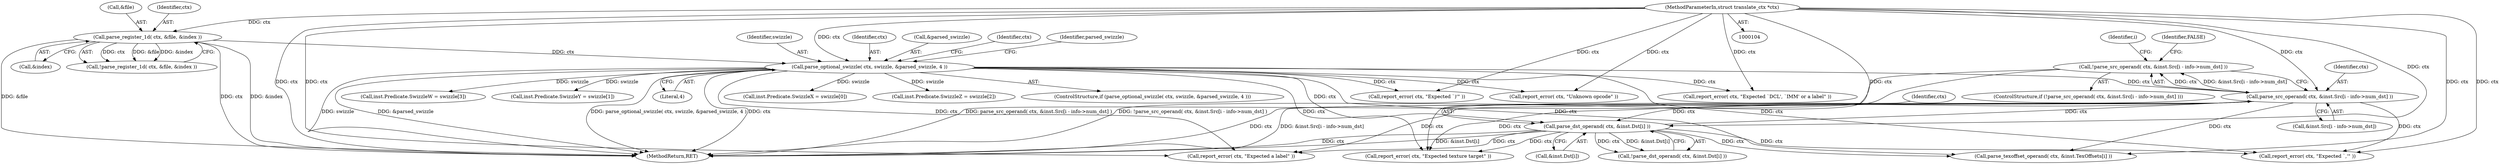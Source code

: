 digraph "0_virglrenderer_28894a30a17a84529be102b21118e55d6c9f23fa@API" {
"1000466" [label="(Call,!parse_src_operand( ctx, &inst.Src[i - info->num_dst] ))"];
"1000467" [label="(Call,parse_src_operand( ctx, &inst.Src[i - info->num_dst] ))"];
"1000443" [label="(Call,parse_dst_operand( ctx, &inst.Dst[i] ))"];
"1000178" [label="(Call,parse_optional_swizzle( ctx, swizzle, &parsed_swizzle, 4 ))"];
"1000169" [label="(Call,parse_register_1d( ctx, &file, &index ))"];
"1000105" [label="(MethodParameterIn,struct translate_ctx *ctx)"];
"1000420" [label="(Call,report_error( ctx, \"Expected `,'\" ))"];
"1000442" [label="(Call,!parse_dst_operand( ctx, &inst.Dst[i] ))"];
"1000183" [label="(Literal,4)"];
"1000173" [label="(Call,&index)"];
"1000179" [label="(Identifier,ctx)"];
"1000445" [label="(Call,&inst.Dst[i])"];
"1000169" [label="(Call,parse_register_1d( ctx, &file, &index ))"];
"1000627" [label="(Call,report_error( ctx, \"Expected a label\" ))"];
"1000168" [label="(Call,!parse_register_1d( ctx, &file, &index ))"];
"1000467" [label="(Call,parse_src_operand( ctx, &inst.Src[i - info->num_dst] ))"];
"1000570" [label="(Call,parse_texoffset_operand( ctx, &inst.TexOffsets[i] ))"];
"1000443" [label="(Call,parse_dst_operand( ctx, &inst.Dst[i] ))"];
"1000171" [label="(Call,&file)"];
"1000318" [label="(Call,report_error( ctx, \"Unknown opcode\" ))"];
"1000480" [label="(Identifier,FALSE)"];
"1000524" [label="(Call,report_error( ctx, \"Expected texture target\" ))"];
"1000181" [label="(Call,&parsed_swizzle)"];
"1000322" [label="(Call,report_error( ctx, \"Expected `DCL', `IMM' or a label\" ))"];
"1000468" [label="(Identifier,ctx)"];
"1000188" [label="(Call,inst.Predicate.SwizzleX = swizzle[0])"];
"1000206" [label="(Call,inst.Predicate.SwizzleZ = swizzle[2])"];
"1000444" [label="(Identifier,ctx)"];
"1000465" [label="(ControlStructure,if (!parse_src_operand( ctx, &inst.Src[i - info->num_dst] )))"];
"1000400" [label="(Identifier,i)"];
"1000177" [label="(ControlStructure,if (parse_optional_swizzle( ctx, swizzle, &parsed_swizzle, 4 )))"];
"1000105" [label="(MethodParameterIn,struct translate_ctx *ctx)"];
"1000170" [label="(Identifier,ctx)"];
"1000228" [label="(Identifier,ctx)"];
"1000186" [label="(Identifier,parsed_swizzle)"];
"1000180" [label="(Identifier,swizzle)"];
"1000215" [label="(Call,inst.Predicate.SwizzleW = swizzle[3])"];
"1000178" [label="(Call,parse_optional_swizzle( ctx, swizzle, &parsed_swizzle, 4 ))"];
"1000466" [label="(Call,!parse_src_operand( ctx, &inst.Src[i - info->num_dst] ))"];
"1000469" [label="(Call,&inst.Src[i - info->num_dst])"];
"1000684" [label="(MethodReturn,RET)"];
"1000197" [label="(Call,inst.Predicate.SwizzleY = swizzle[1])"];
"1000232" [label="(Call,report_error( ctx, \"Expected `)'\" ))"];
"1000466" -> "1000465"  [label="AST: "];
"1000466" -> "1000467"  [label="CFG: "];
"1000467" -> "1000466"  [label="AST: "];
"1000480" -> "1000466"  [label="CFG: "];
"1000400" -> "1000466"  [label="CFG: "];
"1000466" -> "1000684"  [label="DDG: parse_src_operand( ctx, &inst.Src[i - info->num_dst] )"];
"1000466" -> "1000684"  [label="DDG: !parse_src_operand( ctx, &inst.Src[i - info->num_dst] )"];
"1000467" -> "1000466"  [label="DDG: ctx"];
"1000467" -> "1000466"  [label="DDG: &inst.Src[i - info->num_dst]"];
"1000467" -> "1000469"  [label="CFG: "];
"1000468" -> "1000467"  [label="AST: "];
"1000469" -> "1000467"  [label="AST: "];
"1000467" -> "1000684"  [label="DDG: ctx"];
"1000467" -> "1000684"  [label="DDG: &inst.Src[i - info->num_dst]"];
"1000467" -> "1000420"  [label="DDG: ctx"];
"1000467" -> "1000443"  [label="DDG: ctx"];
"1000443" -> "1000467"  [label="DDG: ctx"];
"1000178" -> "1000467"  [label="DDG: ctx"];
"1000105" -> "1000467"  [label="DDG: ctx"];
"1000467" -> "1000524"  [label="DDG: ctx"];
"1000467" -> "1000570"  [label="DDG: ctx"];
"1000467" -> "1000627"  [label="DDG: ctx"];
"1000443" -> "1000442"  [label="AST: "];
"1000443" -> "1000445"  [label="CFG: "];
"1000444" -> "1000443"  [label="AST: "];
"1000445" -> "1000443"  [label="AST: "];
"1000442" -> "1000443"  [label="CFG: "];
"1000443" -> "1000684"  [label="DDG: &inst.Dst[i]"];
"1000443" -> "1000684"  [label="DDG: ctx"];
"1000443" -> "1000420"  [label="DDG: ctx"];
"1000443" -> "1000442"  [label="DDG: ctx"];
"1000443" -> "1000442"  [label="DDG: &inst.Dst[i]"];
"1000178" -> "1000443"  [label="DDG: ctx"];
"1000105" -> "1000443"  [label="DDG: ctx"];
"1000443" -> "1000524"  [label="DDG: ctx"];
"1000443" -> "1000570"  [label="DDG: ctx"];
"1000443" -> "1000627"  [label="DDG: ctx"];
"1000178" -> "1000177"  [label="AST: "];
"1000178" -> "1000183"  [label="CFG: "];
"1000179" -> "1000178"  [label="AST: "];
"1000180" -> "1000178"  [label="AST: "];
"1000181" -> "1000178"  [label="AST: "];
"1000183" -> "1000178"  [label="AST: "];
"1000186" -> "1000178"  [label="CFG: "];
"1000228" -> "1000178"  [label="CFG: "];
"1000178" -> "1000684"  [label="DDG: parse_optional_swizzle( ctx, swizzle, &parsed_swizzle, 4 )"];
"1000178" -> "1000684"  [label="DDG: ctx"];
"1000178" -> "1000684"  [label="DDG: &parsed_swizzle"];
"1000178" -> "1000684"  [label="DDG: swizzle"];
"1000169" -> "1000178"  [label="DDG: ctx"];
"1000105" -> "1000178"  [label="DDG: ctx"];
"1000178" -> "1000188"  [label="DDG: swizzle"];
"1000178" -> "1000197"  [label="DDG: swizzle"];
"1000178" -> "1000206"  [label="DDG: swizzle"];
"1000178" -> "1000215"  [label="DDG: swizzle"];
"1000178" -> "1000232"  [label="DDG: ctx"];
"1000178" -> "1000318"  [label="DDG: ctx"];
"1000178" -> "1000322"  [label="DDG: ctx"];
"1000178" -> "1000420"  [label="DDG: ctx"];
"1000178" -> "1000524"  [label="DDG: ctx"];
"1000178" -> "1000570"  [label="DDG: ctx"];
"1000178" -> "1000627"  [label="DDG: ctx"];
"1000169" -> "1000168"  [label="AST: "];
"1000169" -> "1000173"  [label="CFG: "];
"1000170" -> "1000169"  [label="AST: "];
"1000171" -> "1000169"  [label="AST: "];
"1000173" -> "1000169"  [label="AST: "];
"1000168" -> "1000169"  [label="CFG: "];
"1000169" -> "1000684"  [label="DDG: &index"];
"1000169" -> "1000684"  [label="DDG: &file"];
"1000169" -> "1000684"  [label="DDG: ctx"];
"1000169" -> "1000168"  [label="DDG: ctx"];
"1000169" -> "1000168"  [label="DDG: &file"];
"1000169" -> "1000168"  [label="DDG: &index"];
"1000105" -> "1000169"  [label="DDG: ctx"];
"1000105" -> "1000104"  [label="AST: "];
"1000105" -> "1000684"  [label="DDG: ctx"];
"1000105" -> "1000232"  [label="DDG: ctx"];
"1000105" -> "1000318"  [label="DDG: ctx"];
"1000105" -> "1000322"  [label="DDG: ctx"];
"1000105" -> "1000420"  [label="DDG: ctx"];
"1000105" -> "1000524"  [label="DDG: ctx"];
"1000105" -> "1000570"  [label="DDG: ctx"];
"1000105" -> "1000627"  [label="DDG: ctx"];
}

